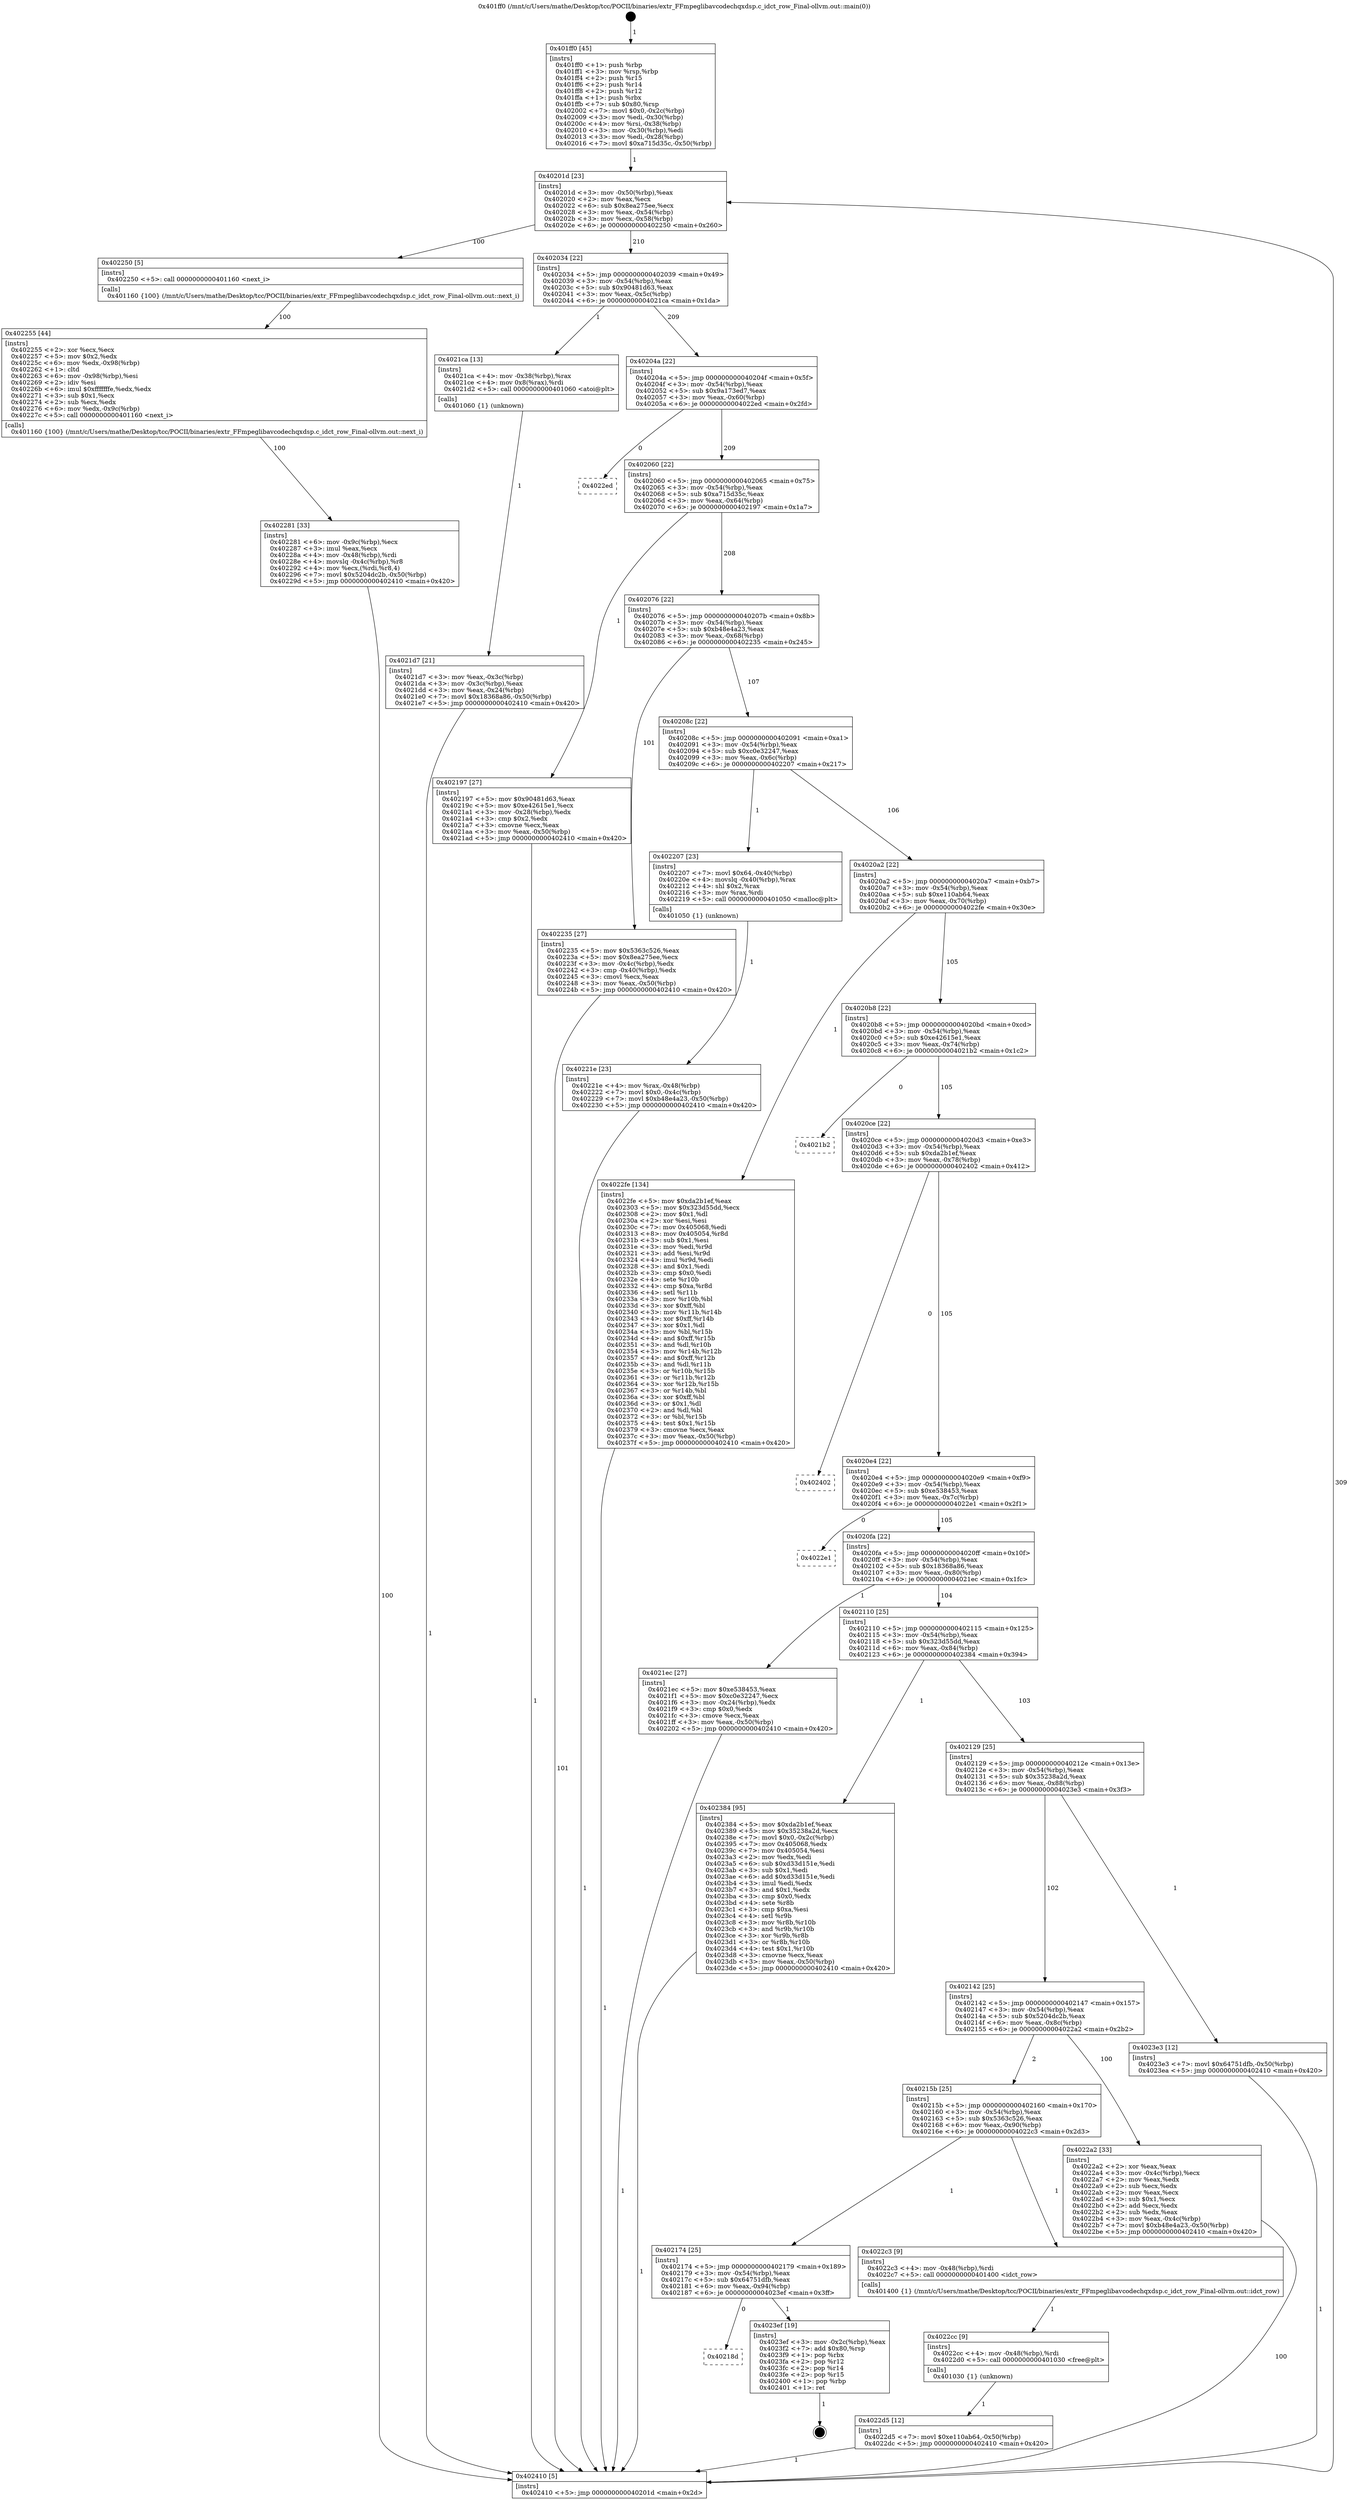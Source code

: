 digraph "0x401ff0" {
  label = "0x401ff0 (/mnt/c/Users/mathe/Desktop/tcc/POCII/binaries/extr_FFmpeglibavcodechqxdsp.c_idct_row_Final-ollvm.out::main(0))"
  labelloc = "t"
  node[shape=record]

  Entry [label="",width=0.3,height=0.3,shape=circle,fillcolor=black,style=filled]
  "0x40201d" [label="{
     0x40201d [23]\l
     | [instrs]\l
     &nbsp;&nbsp;0x40201d \<+3\>: mov -0x50(%rbp),%eax\l
     &nbsp;&nbsp;0x402020 \<+2\>: mov %eax,%ecx\l
     &nbsp;&nbsp;0x402022 \<+6\>: sub $0x8ea275ee,%ecx\l
     &nbsp;&nbsp;0x402028 \<+3\>: mov %eax,-0x54(%rbp)\l
     &nbsp;&nbsp;0x40202b \<+3\>: mov %ecx,-0x58(%rbp)\l
     &nbsp;&nbsp;0x40202e \<+6\>: je 0000000000402250 \<main+0x260\>\l
  }"]
  "0x402250" [label="{
     0x402250 [5]\l
     | [instrs]\l
     &nbsp;&nbsp;0x402250 \<+5\>: call 0000000000401160 \<next_i\>\l
     | [calls]\l
     &nbsp;&nbsp;0x401160 \{100\} (/mnt/c/Users/mathe/Desktop/tcc/POCII/binaries/extr_FFmpeglibavcodechqxdsp.c_idct_row_Final-ollvm.out::next_i)\l
  }"]
  "0x402034" [label="{
     0x402034 [22]\l
     | [instrs]\l
     &nbsp;&nbsp;0x402034 \<+5\>: jmp 0000000000402039 \<main+0x49\>\l
     &nbsp;&nbsp;0x402039 \<+3\>: mov -0x54(%rbp),%eax\l
     &nbsp;&nbsp;0x40203c \<+5\>: sub $0x90481d63,%eax\l
     &nbsp;&nbsp;0x402041 \<+3\>: mov %eax,-0x5c(%rbp)\l
     &nbsp;&nbsp;0x402044 \<+6\>: je 00000000004021ca \<main+0x1da\>\l
  }"]
  Exit [label="",width=0.3,height=0.3,shape=circle,fillcolor=black,style=filled,peripheries=2]
  "0x4021ca" [label="{
     0x4021ca [13]\l
     | [instrs]\l
     &nbsp;&nbsp;0x4021ca \<+4\>: mov -0x38(%rbp),%rax\l
     &nbsp;&nbsp;0x4021ce \<+4\>: mov 0x8(%rax),%rdi\l
     &nbsp;&nbsp;0x4021d2 \<+5\>: call 0000000000401060 \<atoi@plt\>\l
     | [calls]\l
     &nbsp;&nbsp;0x401060 \{1\} (unknown)\l
  }"]
  "0x40204a" [label="{
     0x40204a [22]\l
     | [instrs]\l
     &nbsp;&nbsp;0x40204a \<+5\>: jmp 000000000040204f \<main+0x5f\>\l
     &nbsp;&nbsp;0x40204f \<+3\>: mov -0x54(%rbp),%eax\l
     &nbsp;&nbsp;0x402052 \<+5\>: sub $0x9a173ed7,%eax\l
     &nbsp;&nbsp;0x402057 \<+3\>: mov %eax,-0x60(%rbp)\l
     &nbsp;&nbsp;0x40205a \<+6\>: je 00000000004022ed \<main+0x2fd\>\l
  }"]
  "0x40218d" [label="{
     0x40218d\l
  }", style=dashed]
  "0x4022ed" [label="{
     0x4022ed\l
  }", style=dashed]
  "0x402060" [label="{
     0x402060 [22]\l
     | [instrs]\l
     &nbsp;&nbsp;0x402060 \<+5\>: jmp 0000000000402065 \<main+0x75\>\l
     &nbsp;&nbsp;0x402065 \<+3\>: mov -0x54(%rbp),%eax\l
     &nbsp;&nbsp;0x402068 \<+5\>: sub $0xa715d35c,%eax\l
     &nbsp;&nbsp;0x40206d \<+3\>: mov %eax,-0x64(%rbp)\l
     &nbsp;&nbsp;0x402070 \<+6\>: je 0000000000402197 \<main+0x1a7\>\l
  }"]
  "0x4023ef" [label="{
     0x4023ef [19]\l
     | [instrs]\l
     &nbsp;&nbsp;0x4023ef \<+3\>: mov -0x2c(%rbp),%eax\l
     &nbsp;&nbsp;0x4023f2 \<+7\>: add $0x80,%rsp\l
     &nbsp;&nbsp;0x4023f9 \<+1\>: pop %rbx\l
     &nbsp;&nbsp;0x4023fa \<+2\>: pop %r12\l
     &nbsp;&nbsp;0x4023fc \<+2\>: pop %r14\l
     &nbsp;&nbsp;0x4023fe \<+2\>: pop %r15\l
     &nbsp;&nbsp;0x402400 \<+1\>: pop %rbp\l
     &nbsp;&nbsp;0x402401 \<+1\>: ret\l
  }"]
  "0x402197" [label="{
     0x402197 [27]\l
     | [instrs]\l
     &nbsp;&nbsp;0x402197 \<+5\>: mov $0x90481d63,%eax\l
     &nbsp;&nbsp;0x40219c \<+5\>: mov $0xe42615e1,%ecx\l
     &nbsp;&nbsp;0x4021a1 \<+3\>: mov -0x28(%rbp),%edx\l
     &nbsp;&nbsp;0x4021a4 \<+3\>: cmp $0x2,%edx\l
     &nbsp;&nbsp;0x4021a7 \<+3\>: cmovne %ecx,%eax\l
     &nbsp;&nbsp;0x4021aa \<+3\>: mov %eax,-0x50(%rbp)\l
     &nbsp;&nbsp;0x4021ad \<+5\>: jmp 0000000000402410 \<main+0x420\>\l
  }"]
  "0x402076" [label="{
     0x402076 [22]\l
     | [instrs]\l
     &nbsp;&nbsp;0x402076 \<+5\>: jmp 000000000040207b \<main+0x8b\>\l
     &nbsp;&nbsp;0x40207b \<+3\>: mov -0x54(%rbp),%eax\l
     &nbsp;&nbsp;0x40207e \<+5\>: sub $0xb48e4a23,%eax\l
     &nbsp;&nbsp;0x402083 \<+3\>: mov %eax,-0x68(%rbp)\l
     &nbsp;&nbsp;0x402086 \<+6\>: je 0000000000402235 \<main+0x245\>\l
  }"]
  "0x402410" [label="{
     0x402410 [5]\l
     | [instrs]\l
     &nbsp;&nbsp;0x402410 \<+5\>: jmp 000000000040201d \<main+0x2d\>\l
  }"]
  "0x401ff0" [label="{
     0x401ff0 [45]\l
     | [instrs]\l
     &nbsp;&nbsp;0x401ff0 \<+1\>: push %rbp\l
     &nbsp;&nbsp;0x401ff1 \<+3\>: mov %rsp,%rbp\l
     &nbsp;&nbsp;0x401ff4 \<+2\>: push %r15\l
     &nbsp;&nbsp;0x401ff6 \<+2\>: push %r14\l
     &nbsp;&nbsp;0x401ff8 \<+2\>: push %r12\l
     &nbsp;&nbsp;0x401ffa \<+1\>: push %rbx\l
     &nbsp;&nbsp;0x401ffb \<+7\>: sub $0x80,%rsp\l
     &nbsp;&nbsp;0x402002 \<+7\>: movl $0x0,-0x2c(%rbp)\l
     &nbsp;&nbsp;0x402009 \<+3\>: mov %edi,-0x30(%rbp)\l
     &nbsp;&nbsp;0x40200c \<+4\>: mov %rsi,-0x38(%rbp)\l
     &nbsp;&nbsp;0x402010 \<+3\>: mov -0x30(%rbp),%edi\l
     &nbsp;&nbsp;0x402013 \<+3\>: mov %edi,-0x28(%rbp)\l
     &nbsp;&nbsp;0x402016 \<+7\>: movl $0xa715d35c,-0x50(%rbp)\l
  }"]
  "0x4021d7" [label="{
     0x4021d7 [21]\l
     | [instrs]\l
     &nbsp;&nbsp;0x4021d7 \<+3\>: mov %eax,-0x3c(%rbp)\l
     &nbsp;&nbsp;0x4021da \<+3\>: mov -0x3c(%rbp),%eax\l
     &nbsp;&nbsp;0x4021dd \<+3\>: mov %eax,-0x24(%rbp)\l
     &nbsp;&nbsp;0x4021e0 \<+7\>: movl $0x18368a86,-0x50(%rbp)\l
     &nbsp;&nbsp;0x4021e7 \<+5\>: jmp 0000000000402410 \<main+0x420\>\l
  }"]
  "0x4022d5" [label="{
     0x4022d5 [12]\l
     | [instrs]\l
     &nbsp;&nbsp;0x4022d5 \<+7\>: movl $0xe110ab64,-0x50(%rbp)\l
     &nbsp;&nbsp;0x4022dc \<+5\>: jmp 0000000000402410 \<main+0x420\>\l
  }"]
  "0x402235" [label="{
     0x402235 [27]\l
     | [instrs]\l
     &nbsp;&nbsp;0x402235 \<+5\>: mov $0x5363c526,%eax\l
     &nbsp;&nbsp;0x40223a \<+5\>: mov $0x8ea275ee,%ecx\l
     &nbsp;&nbsp;0x40223f \<+3\>: mov -0x4c(%rbp),%edx\l
     &nbsp;&nbsp;0x402242 \<+3\>: cmp -0x40(%rbp),%edx\l
     &nbsp;&nbsp;0x402245 \<+3\>: cmovl %ecx,%eax\l
     &nbsp;&nbsp;0x402248 \<+3\>: mov %eax,-0x50(%rbp)\l
     &nbsp;&nbsp;0x40224b \<+5\>: jmp 0000000000402410 \<main+0x420\>\l
  }"]
  "0x40208c" [label="{
     0x40208c [22]\l
     | [instrs]\l
     &nbsp;&nbsp;0x40208c \<+5\>: jmp 0000000000402091 \<main+0xa1\>\l
     &nbsp;&nbsp;0x402091 \<+3\>: mov -0x54(%rbp),%eax\l
     &nbsp;&nbsp;0x402094 \<+5\>: sub $0xc0e32247,%eax\l
     &nbsp;&nbsp;0x402099 \<+3\>: mov %eax,-0x6c(%rbp)\l
     &nbsp;&nbsp;0x40209c \<+6\>: je 0000000000402207 \<main+0x217\>\l
  }"]
  "0x4022cc" [label="{
     0x4022cc [9]\l
     | [instrs]\l
     &nbsp;&nbsp;0x4022cc \<+4\>: mov -0x48(%rbp),%rdi\l
     &nbsp;&nbsp;0x4022d0 \<+5\>: call 0000000000401030 \<free@plt\>\l
     | [calls]\l
     &nbsp;&nbsp;0x401030 \{1\} (unknown)\l
  }"]
  "0x402207" [label="{
     0x402207 [23]\l
     | [instrs]\l
     &nbsp;&nbsp;0x402207 \<+7\>: movl $0x64,-0x40(%rbp)\l
     &nbsp;&nbsp;0x40220e \<+4\>: movslq -0x40(%rbp),%rax\l
     &nbsp;&nbsp;0x402212 \<+4\>: shl $0x2,%rax\l
     &nbsp;&nbsp;0x402216 \<+3\>: mov %rax,%rdi\l
     &nbsp;&nbsp;0x402219 \<+5\>: call 0000000000401050 \<malloc@plt\>\l
     | [calls]\l
     &nbsp;&nbsp;0x401050 \{1\} (unknown)\l
  }"]
  "0x4020a2" [label="{
     0x4020a2 [22]\l
     | [instrs]\l
     &nbsp;&nbsp;0x4020a2 \<+5\>: jmp 00000000004020a7 \<main+0xb7\>\l
     &nbsp;&nbsp;0x4020a7 \<+3\>: mov -0x54(%rbp),%eax\l
     &nbsp;&nbsp;0x4020aa \<+5\>: sub $0xe110ab64,%eax\l
     &nbsp;&nbsp;0x4020af \<+3\>: mov %eax,-0x70(%rbp)\l
     &nbsp;&nbsp;0x4020b2 \<+6\>: je 00000000004022fe \<main+0x30e\>\l
  }"]
  "0x402174" [label="{
     0x402174 [25]\l
     | [instrs]\l
     &nbsp;&nbsp;0x402174 \<+5\>: jmp 0000000000402179 \<main+0x189\>\l
     &nbsp;&nbsp;0x402179 \<+3\>: mov -0x54(%rbp),%eax\l
     &nbsp;&nbsp;0x40217c \<+5\>: sub $0x64751dfb,%eax\l
     &nbsp;&nbsp;0x402181 \<+6\>: mov %eax,-0x94(%rbp)\l
     &nbsp;&nbsp;0x402187 \<+6\>: je 00000000004023ef \<main+0x3ff\>\l
  }"]
  "0x4022fe" [label="{
     0x4022fe [134]\l
     | [instrs]\l
     &nbsp;&nbsp;0x4022fe \<+5\>: mov $0xda2b1ef,%eax\l
     &nbsp;&nbsp;0x402303 \<+5\>: mov $0x323d55dd,%ecx\l
     &nbsp;&nbsp;0x402308 \<+2\>: mov $0x1,%dl\l
     &nbsp;&nbsp;0x40230a \<+2\>: xor %esi,%esi\l
     &nbsp;&nbsp;0x40230c \<+7\>: mov 0x405068,%edi\l
     &nbsp;&nbsp;0x402313 \<+8\>: mov 0x405054,%r8d\l
     &nbsp;&nbsp;0x40231b \<+3\>: sub $0x1,%esi\l
     &nbsp;&nbsp;0x40231e \<+3\>: mov %edi,%r9d\l
     &nbsp;&nbsp;0x402321 \<+3\>: add %esi,%r9d\l
     &nbsp;&nbsp;0x402324 \<+4\>: imul %r9d,%edi\l
     &nbsp;&nbsp;0x402328 \<+3\>: and $0x1,%edi\l
     &nbsp;&nbsp;0x40232b \<+3\>: cmp $0x0,%edi\l
     &nbsp;&nbsp;0x40232e \<+4\>: sete %r10b\l
     &nbsp;&nbsp;0x402332 \<+4\>: cmp $0xa,%r8d\l
     &nbsp;&nbsp;0x402336 \<+4\>: setl %r11b\l
     &nbsp;&nbsp;0x40233a \<+3\>: mov %r10b,%bl\l
     &nbsp;&nbsp;0x40233d \<+3\>: xor $0xff,%bl\l
     &nbsp;&nbsp;0x402340 \<+3\>: mov %r11b,%r14b\l
     &nbsp;&nbsp;0x402343 \<+4\>: xor $0xff,%r14b\l
     &nbsp;&nbsp;0x402347 \<+3\>: xor $0x1,%dl\l
     &nbsp;&nbsp;0x40234a \<+3\>: mov %bl,%r15b\l
     &nbsp;&nbsp;0x40234d \<+4\>: and $0xff,%r15b\l
     &nbsp;&nbsp;0x402351 \<+3\>: and %dl,%r10b\l
     &nbsp;&nbsp;0x402354 \<+3\>: mov %r14b,%r12b\l
     &nbsp;&nbsp;0x402357 \<+4\>: and $0xff,%r12b\l
     &nbsp;&nbsp;0x40235b \<+3\>: and %dl,%r11b\l
     &nbsp;&nbsp;0x40235e \<+3\>: or %r10b,%r15b\l
     &nbsp;&nbsp;0x402361 \<+3\>: or %r11b,%r12b\l
     &nbsp;&nbsp;0x402364 \<+3\>: xor %r12b,%r15b\l
     &nbsp;&nbsp;0x402367 \<+3\>: or %r14b,%bl\l
     &nbsp;&nbsp;0x40236a \<+3\>: xor $0xff,%bl\l
     &nbsp;&nbsp;0x40236d \<+3\>: or $0x1,%dl\l
     &nbsp;&nbsp;0x402370 \<+2\>: and %dl,%bl\l
     &nbsp;&nbsp;0x402372 \<+3\>: or %bl,%r15b\l
     &nbsp;&nbsp;0x402375 \<+4\>: test $0x1,%r15b\l
     &nbsp;&nbsp;0x402379 \<+3\>: cmovne %ecx,%eax\l
     &nbsp;&nbsp;0x40237c \<+3\>: mov %eax,-0x50(%rbp)\l
     &nbsp;&nbsp;0x40237f \<+5\>: jmp 0000000000402410 \<main+0x420\>\l
  }"]
  "0x4020b8" [label="{
     0x4020b8 [22]\l
     | [instrs]\l
     &nbsp;&nbsp;0x4020b8 \<+5\>: jmp 00000000004020bd \<main+0xcd\>\l
     &nbsp;&nbsp;0x4020bd \<+3\>: mov -0x54(%rbp),%eax\l
     &nbsp;&nbsp;0x4020c0 \<+5\>: sub $0xe42615e1,%eax\l
     &nbsp;&nbsp;0x4020c5 \<+3\>: mov %eax,-0x74(%rbp)\l
     &nbsp;&nbsp;0x4020c8 \<+6\>: je 00000000004021b2 \<main+0x1c2\>\l
  }"]
  "0x4022c3" [label="{
     0x4022c3 [9]\l
     | [instrs]\l
     &nbsp;&nbsp;0x4022c3 \<+4\>: mov -0x48(%rbp),%rdi\l
     &nbsp;&nbsp;0x4022c7 \<+5\>: call 0000000000401400 \<idct_row\>\l
     | [calls]\l
     &nbsp;&nbsp;0x401400 \{1\} (/mnt/c/Users/mathe/Desktop/tcc/POCII/binaries/extr_FFmpeglibavcodechqxdsp.c_idct_row_Final-ollvm.out::idct_row)\l
  }"]
  "0x4021b2" [label="{
     0x4021b2\l
  }", style=dashed]
  "0x4020ce" [label="{
     0x4020ce [22]\l
     | [instrs]\l
     &nbsp;&nbsp;0x4020ce \<+5\>: jmp 00000000004020d3 \<main+0xe3\>\l
     &nbsp;&nbsp;0x4020d3 \<+3\>: mov -0x54(%rbp),%eax\l
     &nbsp;&nbsp;0x4020d6 \<+5\>: sub $0xda2b1ef,%eax\l
     &nbsp;&nbsp;0x4020db \<+3\>: mov %eax,-0x78(%rbp)\l
     &nbsp;&nbsp;0x4020de \<+6\>: je 0000000000402402 \<main+0x412\>\l
  }"]
  "0x40215b" [label="{
     0x40215b [25]\l
     | [instrs]\l
     &nbsp;&nbsp;0x40215b \<+5\>: jmp 0000000000402160 \<main+0x170\>\l
     &nbsp;&nbsp;0x402160 \<+3\>: mov -0x54(%rbp),%eax\l
     &nbsp;&nbsp;0x402163 \<+5\>: sub $0x5363c526,%eax\l
     &nbsp;&nbsp;0x402168 \<+6\>: mov %eax,-0x90(%rbp)\l
     &nbsp;&nbsp;0x40216e \<+6\>: je 00000000004022c3 \<main+0x2d3\>\l
  }"]
  "0x402402" [label="{
     0x402402\l
  }", style=dashed]
  "0x4020e4" [label="{
     0x4020e4 [22]\l
     | [instrs]\l
     &nbsp;&nbsp;0x4020e4 \<+5\>: jmp 00000000004020e9 \<main+0xf9\>\l
     &nbsp;&nbsp;0x4020e9 \<+3\>: mov -0x54(%rbp),%eax\l
     &nbsp;&nbsp;0x4020ec \<+5\>: sub $0xe538453,%eax\l
     &nbsp;&nbsp;0x4020f1 \<+3\>: mov %eax,-0x7c(%rbp)\l
     &nbsp;&nbsp;0x4020f4 \<+6\>: je 00000000004022e1 \<main+0x2f1\>\l
  }"]
  "0x4022a2" [label="{
     0x4022a2 [33]\l
     | [instrs]\l
     &nbsp;&nbsp;0x4022a2 \<+2\>: xor %eax,%eax\l
     &nbsp;&nbsp;0x4022a4 \<+3\>: mov -0x4c(%rbp),%ecx\l
     &nbsp;&nbsp;0x4022a7 \<+2\>: mov %eax,%edx\l
     &nbsp;&nbsp;0x4022a9 \<+2\>: sub %ecx,%edx\l
     &nbsp;&nbsp;0x4022ab \<+2\>: mov %eax,%ecx\l
     &nbsp;&nbsp;0x4022ad \<+3\>: sub $0x1,%ecx\l
     &nbsp;&nbsp;0x4022b0 \<+2\>: add %ecx,%edx\l
     &nbsp;&nbsp;0x4022b2 \<+2\>: sub %edx,%eax\l
     &nbsp;&nbsp;0x4022b4 \<+3\>: mov %eax,-0x4c(%rbp)\l
     &nbsp;&nbsp;0x4022b7 \<+7\>: movl $0xb48e4a23,-0x50(%rbp)\l
     &nbsp;&nbsp;0x4022be \<+5\>: jmp 0000000000402410 \<main+0x420\>\l
  }"]
  "0x4022e1" [label="{
     0x4022e1\l
  }", style=dashed]
  "0x4020fa" [label="{
     0x4020fa [22]\l
     | [instrs]\l
     &nbsp;&nbsp;0x4020fa \<+5\>: jmp 00000000004020ff \<main+0x10f\>\l
     &nbsp;&nbsp;0x4020ff \<+3\>: mov -0x54(%rbp),%eax\l
     &nbsp;&nbsp;0x402102 \<+5\>: sub $0x18368a86,%eax\l
     &nbsp;&nbsp;0x402107 \<+3\>: mov %eax,-0x80(%rbp)\l
     &nbsp;&nbsp;0x40210a \<+6\>: je 00000000004021ec \<main+0x1fc\>\l
  }"]
  "0x402142" [label="{
     0x402142 [25]\l
     | [instrs]\l
     &nbsp;&nbsp;0x402142 \<+5\>: jmp 0000000000402147 \<main+0x157\>\l
     &nbsp;&nbsp;0x402147 \<+3\>: mov -0x54(%rbp),%eax\l
     &nbsp;&nbsp;0x40214a \<+5\>: sub $0x5204dc2b,%eax\l
     &nbsp;&nbsp;0x40214f \<+6\>: mov %eax,-0x8c(%rbp)\l
     &nbsp;&nbsp;0x402155 \<+6\>: je 00000000004022a2 \<main+0x2b2\>\l
  }"]
  "0x4021ec" [label="{
     0x4021ec [27]\l
     | [instrs]\l
     &nbsp;&nbsp;0x4021ec \<+5\>: mov $0xe538453,%eax\l
     &nbsp;&nbsp;0x4021f1 \<+5\>: mov $0xc0e32247,%ecx\l
     &nbsp;&nbsp;0x4021f6 \<+3\>: mov -0x24(%rbp),%edx\l
     &nbsp;&nbsp;0x4021f9 \<+3\>: cmp $0x0,%edx\l
     &nbsp;&nbsp;0x4021fc \<+3\>: cmove %ecx,%eax\l
     &nbsp;&nbsp;0x4021ff \<+3\>: mov %eax,-0x50(%rbp)\l
     &nbsp;&nbsp;0x402202 \<+5\>: jmp 0000000000402410 \<main+0x420\>\l
  }"]
  "0x402110" [label="{
     0x402110 [25]\l
     | [instrs]\l
     &nbsp;&nbsp;0x402110 \<+5\>: jmp 0000000000402115 \<main+0x125\>\l
     &nbsp;&nbsp;0x402115 \<+3\>: mov -0x54(%rbp),%eax\l
     &nbsp;&nbsp;0x402118 \<+5\>: sub $0x323d55dd,%eax\l
     &nbsp;&nbsp;0x40211d \<+6\>: mov %eax,-0x84(%rbp)\l
     &nbsp;&nbsp;0x402123 \<+6\>: je 0000000000402384 \<main+0x394\>\l
  }"]
  "0x40221e" [label="{
     0x40221e [23]\l
     | [instrs]\l
     &nbsp;&nbsp;0x40221e \<+4\>: mov %rax,-0x48(%rbp)\l
     &nbsp;&nbsp;0x402222 \<+7\>: movl $0x0,-0x4c(%rbp)\l
     &nbsp;&nbsp;0x402229 \<+7\>: movl $0xb48e4a23,-0x50(%rbp)\l
     &nbsp;&nbsp;0x402230 \<+5\>: jmp 0000000000402410 \<main+0x420\>\l
  }"]
  "0x402255" [label="{
     0x402255 [44]\l
     | [instrs]\l
     &nbsp;&nbsp;0x402255 \<+2\>: xor %ecx,%ecx\l
     &nbsp;&nbsp;0x402257 \<+5\>: mov $0x2,%edx\l
     &nbsp;&nbsp;0x40225c \<+6\>: mov %edx,-0x98(%rbp)\l
     &nbsp;&nbsp;0x402262 \<+1\>: cltd\l
     &nbsp;&nbsp;0x402263 \<+6\>: mov -0x98(%rbp),%esi\l
     &nbsp;&nbsp;0x402269 \<+2\>: idiv %esi\l
     &nbsp;&nbsp;0x40226b \<+6\>: imul $0xfffffffe,%edx,%edx\l
     &nbsp;&nbsp;0x402271 \<+3\>: sub $0x1,%ecx\l
     &nbsp;&nbsp;0x402274 \<+2\>: sub %ecx,%edx\l
     &nbsp;&nbsp;0x402276 \<+6\>: mov %edx,-0x9c(%rbp)\l
     &nbsp;&nbsp;0x40227c \<+5\>: call 0000000000401160 \<next_i\>\l
     | [calls]\l
     &nbsp;&nbsp;0x401160 \{100\} (/mnt/c/Users/mathe/Desktop/tcc/POCII/binaries/extr_FFmpeglibavcodechqxdsp.c_idct_row_Final-ollvm.out::next_i)\l
  }"]
  "0x402281" [label="{
     0x402281 [33]\l
     | [instrs]\l
     &nbsp;&nbsp;0x402281 \<+6\>: mov -0x9c(%rbp),%ecx\l
     &nbsp;&nbsp;0x402287 \<+3\>: imul %eax,%ecx\l
     &nbsp;&nbsp;0x40228a \<+4\>: mov -0x48(%rbp),%rdi\l
     &nbsp;&nbsp;0x40228e \<+4\>: movslq -0x4c(%rbp),%r8\l
     &nbsp;&nbsp;0x402292 \<+4\>: mov %ecx,(%rdi,%r8,4)\l
     &nbsp;&nbsp;0x402296 \<+7\>: movl $0x5204dc2b,-0x50(%rbp)\l
     &nbsp;&nbsp;0x40229d \<+5\>: jmp 0000000000402410 \<main+0x420\>\l
  }"]
  "0x4023e3" [label="{
     0x4023e3 [12]\l
     | [instrs]\l
     &nbsp;&nbsp;0x4023e3 \<+7\>: movl $0x64751dfb,-0x50(%rbp)\l
     &nbsp;&nbsp;0x4023ea \<+5\>: jmp 0000000000402410 \<main+0x420\>\l
  }"]
  "0x402384" [label="{
     0x402384 [95]\l
     | [instrs]\l
     &nbsp;&nbsp;0x402384 \<+5\>: mov $0xda2b1ef,%eax\l
     &nbsp;&nbsp;0x402389 \<+5\>: mov $0x35238a2d,%ecx\l
     &nbsp;&nbsp;0x40238e \<+7\>: movl $0x0,-0x2c(%rbp)\l
     &nbsp;&nbsp;0x402395 \<+7\>: mov 0x405068,%edx\l
     &nbsp;&nbsp;0x40239c \<+7\>: mov 0x405054,%esi\l
     &nbsp;&nbsp;0x4023a3 \<+2\>: mov %edx,%edi\l
     &nbsp;&nbsp;0x4023a5 \<+6\>: sub $0xd33d151e,%edi\l
     &nbsp;&nbsp;0x4023ab \<+3\>: sub $0x1,%edi\l
     &nbsp;&nbsp;0x4023ae \<+6\>: add $0xd33d151e,%edi\l
     &nbsp;&nbsp;0x4023b4 \<+3\>: imul %edi,%edx\l
     &nbsp;&nbsp;0x4023b7 \<+3\>: and $0x1,%edx\l
     &nbsp;&nbsp;0x4023ba \<+3\>: cmp $0x0,%edx\l
     &nbsp;&nbsp;0x4023bd \<+4\>: sete %r8b\l
     &nbsp;&nbsp;0x4023c1 \<+3\>: cmp $0xa,%esi\l
     &nbsp;&nbsp;0x4023c4 \<+4\>: setl %r9b\l
     &nbsp;&nbsp;0x4023c8 \<+3\>: mov %r8b,%r10b\l
     &nbsp;&nbsp;0x4023cb \<+3\>: and %r9b,%r10b\l
     &nbsp;&nbsp;0x4023ce \<+3\>: xor %r9b,%r8b\l
     &nbsp;&nbsp;0x4023d1 \<+3\>: or %r8b,%r10b\l
     &nbsp;&nbsp;0x4023d4 \<+4\>: test $0x1,%r10b\l
     &nbsp;&nbsp;0x4023d8 \<+3\>: cmovne %ecx,%eax\l
     &nbsp;&nbsp;0x4023db \<+3\>: mov %eax,-0x50(%rbp)\l
     &nbsp;&nbsp;0x4023de \<+5\>: jmp 0000000000402410 \<main+0x420\>\l
  }"]
  "0x402129" [label="{
     0x402129 [25]\l
     | [instrs]\l
     &nbsp;&nbsp;0x402129 \<+5\>: jmp 000000000040212e \<main+0x13e\>\l
     &nbsp;&nbsp;0x40212e \<+3\>: mov -0x54(%rbp),%eax\l
     &nbsp;&nbsp;0x402131 \<+5\>: sub $0x35238a2d,%eax\l
     &nbsp;&nbsp;0x402136 \<+6\>: mov %eax,-0x88(%rbp)\l
     &nbsp;&nbsp;0x40213c \<+6\>: je 00000000004023e3 \<main+0x3f3\>\l
  }"]
  Entry -> "0x401ff0" [label=" 1"]
  "0x40201d" -> "0x402250" [label=" 100"]
  "0x40201d" -> "0x402034" [label=" 210"]
  "0x4023ef" -> Exit [label=" 1"]
  "0x402034" -> "0x4021ca" [label=" 1"]
  "0x402034" -> "0x40204a" [label=" 209"]
  "0x402174" -> "0x40218d" [label=" 0"]
  "0x40204a" -> "0x4022ed" [label=" 0"]
  "0x40204a" -> "0x402060" [label=" 209"]
  "0x402174" -> "0x4023ef" [label=" 1"]
  "0x402060" -> "0x402197" [label=" 1"]
  "0x402060" -> "0x402076" [label=" 208"]
  "0x402197" -> "0x402410" [label=" 1"]
  "0x401ff0" -> "0x40201d" [label=" 1"]
  "0x402410" -> "0x40201d" [label=" 309"]
  "0x4021ca" -> "0x4021d7" [label=" 1"]
  "0x4021d7" -> "0x402410" [label=" 1"]
  "0x4023e3" -> "0x402410" [label=" 1"]
  "0x402076" -> "0x402235" [label=" 101"]
  "0x402076" -> "0x40208c" [label=" 107"]
  "0x402384" -> "0x402410" [label=" 1"]
  "0x40208c" -> "0x402207" [label=" 1"]
  "0x40208c" -> "0x4020a2" [label=" 106"]
  "0x4022fe" -> "0x402410" [label=" 1"]
  "0x4020a2" -> "0x4022fe" [label=" 1"]
  "0x4020a2" -> "0x4020b8" [label=" 105"]
  "0x4022d5" -> "0x402410" [label=" 1"]
  "0x4020b8" -> "0x4021b2" [label=" 0"]
  "0x4020b8" -> "0x4020ce" [label=" 105"]
  "0x4022cc" -> "0x4022d5" [label=" 1"]
  "0x4020ce" -> "0x402402" [label=" 0"]
  "0x4020ce" -> "0x4020e4" [label=" 105"]
  "0x40215b" -> "0x402174" [label=" 1"]
  "0x4020e4" -> "0x4022e1" [label=" 0"]
  "0x4020e4" -> "0x4020fa" [label=" 105"]
  "0x40215b" -> "0x4022c3" [label=" 1"]
  "0x4020fa" -> "0x4021ec" [label=" 1"]
  "0x4020fa" -> "0x402110" [label=" 104"]
  "0x4021ec" -> "0x402410" [label=" 1"]
  "0x402207" -> "0x40221e" [label=" 1"]
  "0x40221e" -> "0x402410" [label=" 1"]
  "0x402235" -> "0x402410" [label=" 101"]
  "0x402250" -> "0x402255" [label=" 100"]
  "0x402255" -> "0x402281" [label=" 100"]
  "0x402281" -> "0x402410" [label=" 100"]
  "0x4022a2" -> "0x402410" [label=" 100"]
  "0x402110" -> "0x402384" [label=" 1"]
  "0x402110" -> "0x402129" [label=" 103"]
  "0x402142" -> "0x40215b" [label=" 2"]
  "0x402129" -> "0x4023e3" [label=" 1"]
  "0x402129" -> "0x402142" [label=" 102"]
  "0x4022c3" -> "0x4022cc" [label=" 1"]
  "0x402142" -> "0x4022a2" [label=" 100"]
}
